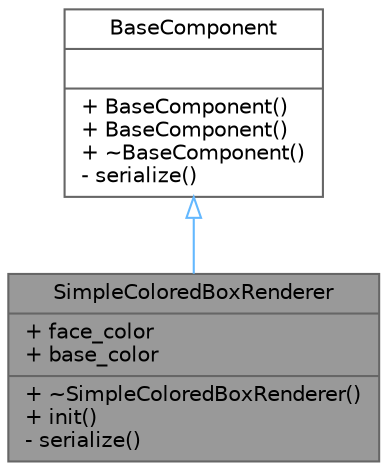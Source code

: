 digraph "SimpleColoredBoxRenderer"
{
 // LATEX_PDF_SIZE
  bgcolor="transparent";
  edge [fontname=Helvetica,fontsize=10,labelfontname=Helvetica,labelfontsize=10];
  node [fontname=Helvetica,fontsize=10,shape=box,height=0.2,width=0.4];
  Node1 [shape=record,label="{SimpleColoredBoxRenderer\n|+ face_color\l+ base_color\l|+ ~SimpleColoredBoxRenderer()\l+ init()\l- serialize()\l}",height=0.2,width=0.4,color="gray40", fillcolor="grey60", style="filled", fontcolor="black",tooltip=" "];
  Node2 -> Node1 [dir="back",color="steelblue1",style="solid",arrowtail="onormal"];
  Node2 [shape=record,label="{BaseComponent\n||+ BaseComponent()\l+ BaseComponent()\l+ ~BaseComponent()\l- serialize()\l}",height=0.2,width=0.4,color="gray40", fillcolor="white", style="filled",URL="$d0/d50/struct_base_component.html",tooltip=" "];
}
